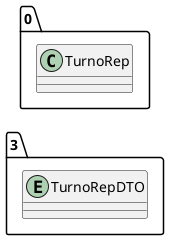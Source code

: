 @startuml 
allow_mixing
left to right direction
package "3"{
entity TurnoRepDTO

}
package "0"{
class TurnoRep
}
@enduml